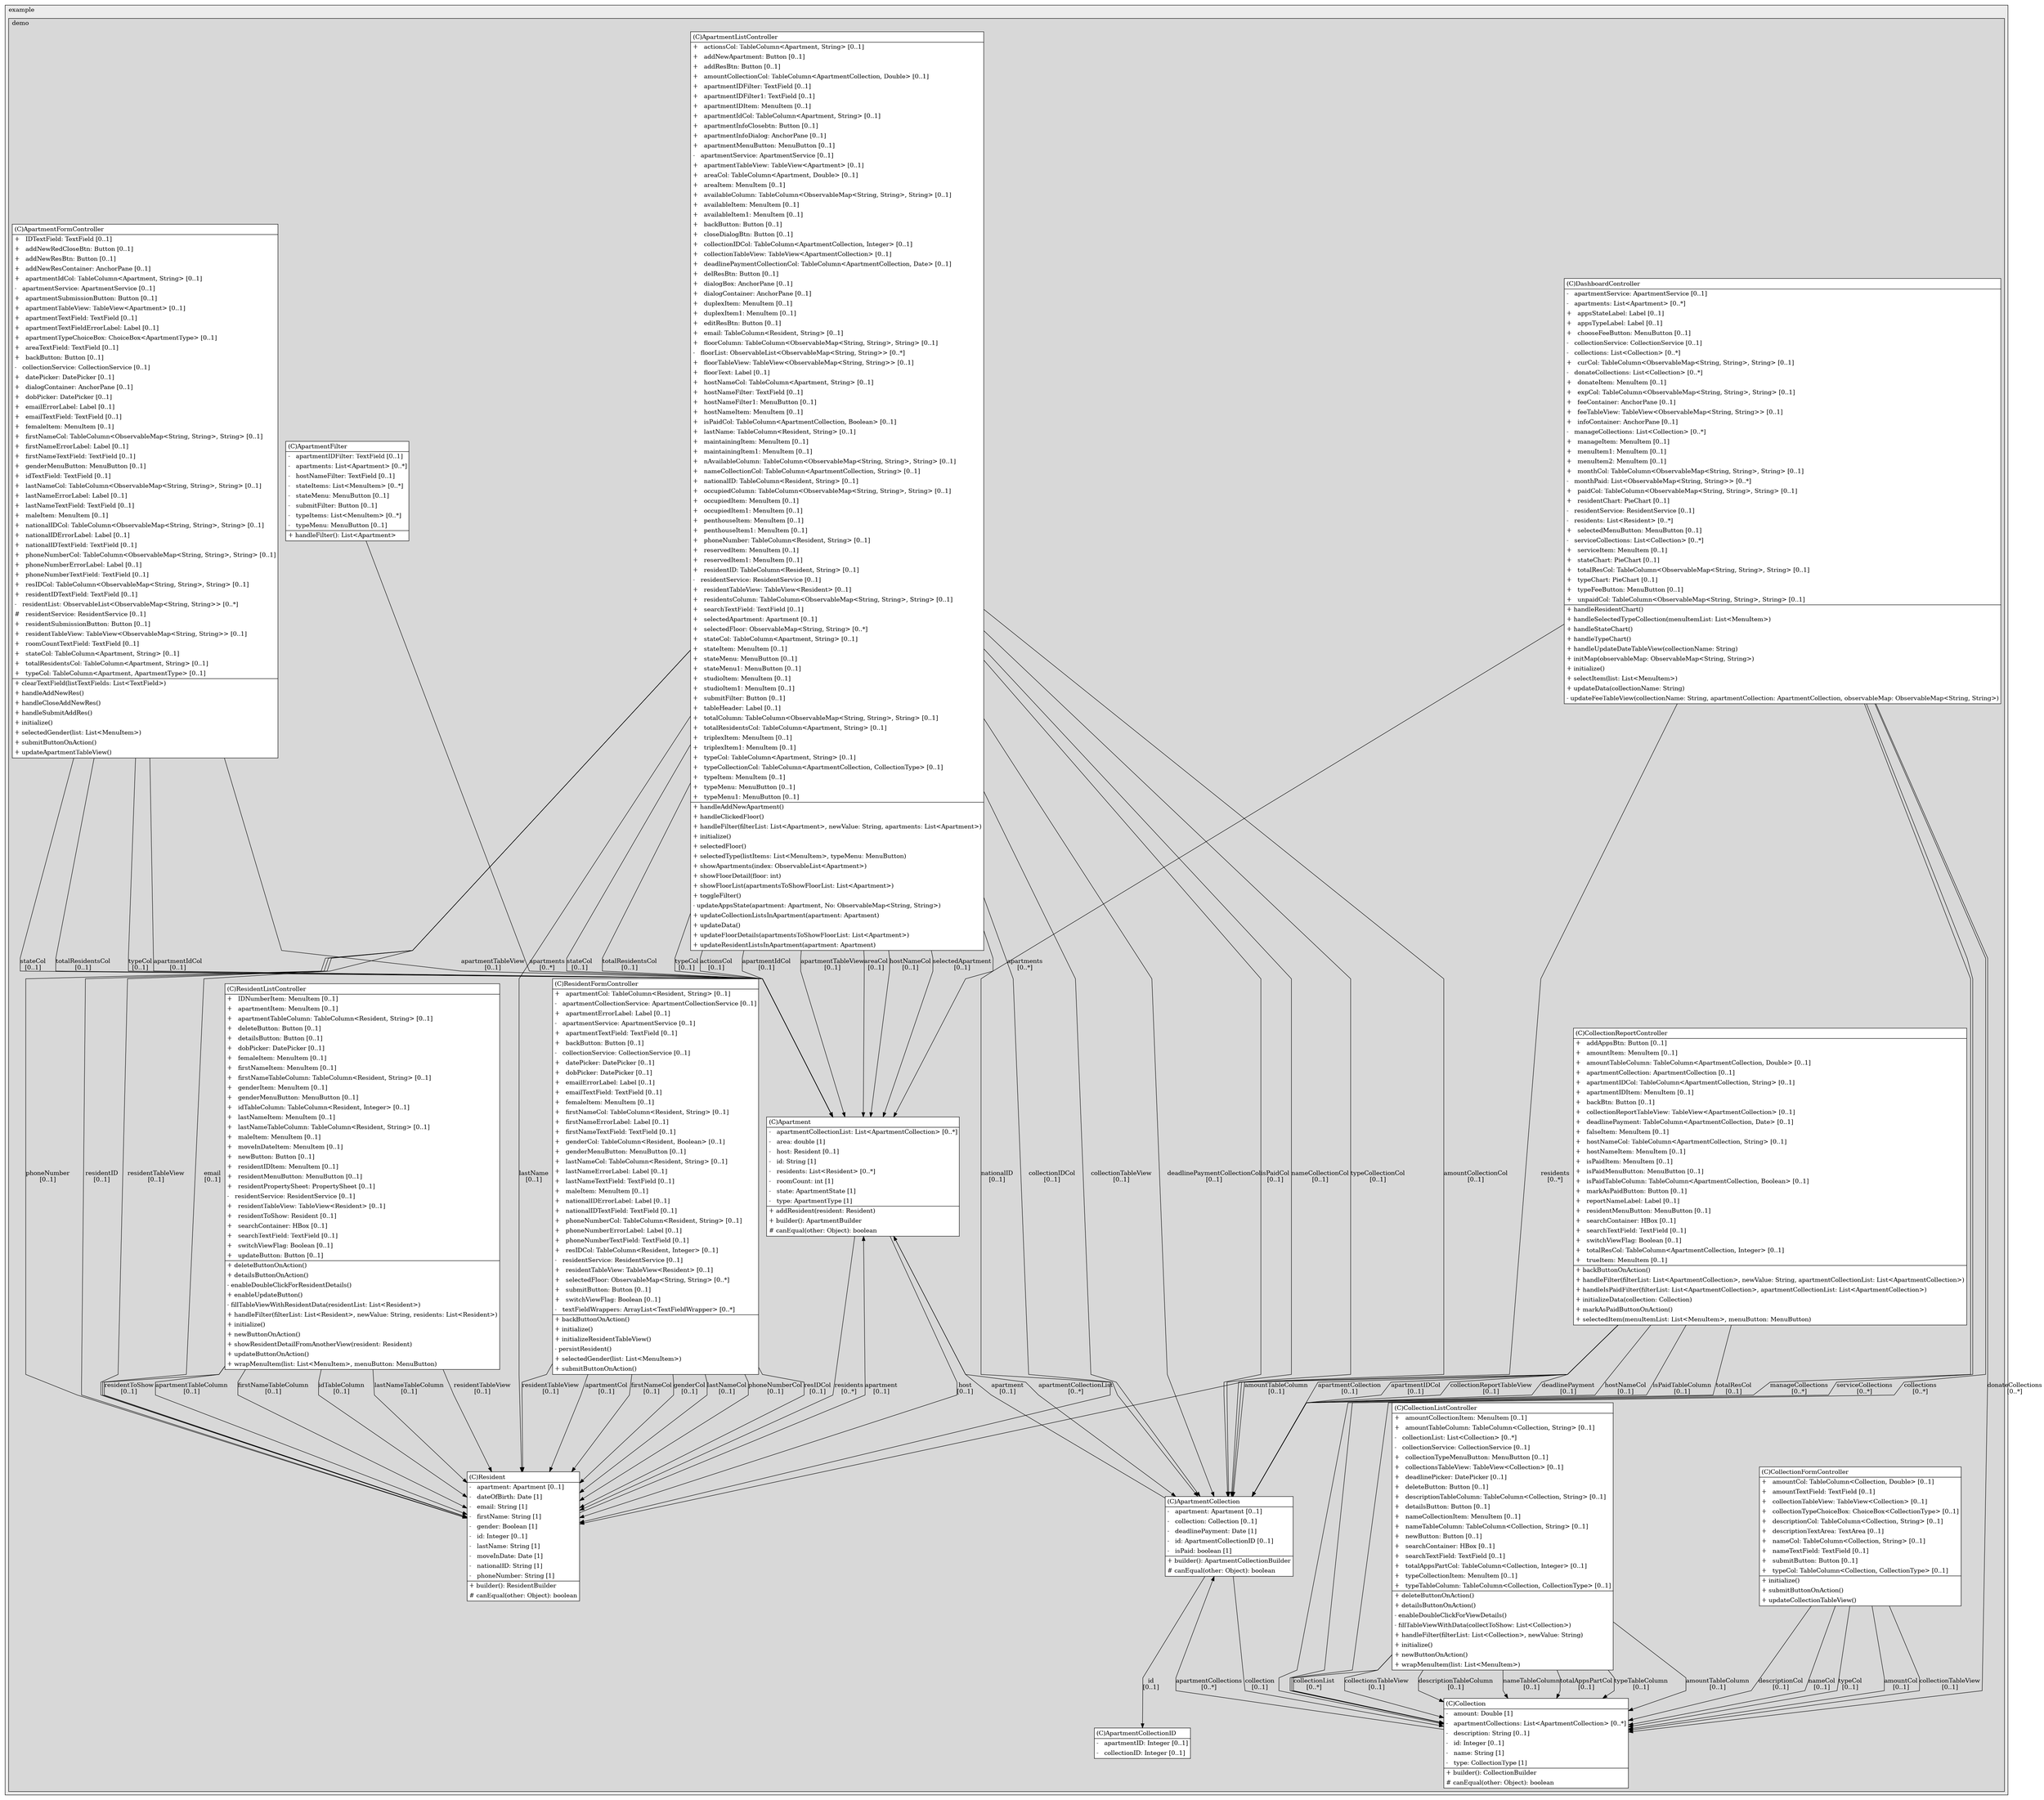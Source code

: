 @startuml

/' diagram meta data start
config=StructureConfiguration;
{
  "projectClassification": {
    "searchMode": "OpenProject", // OpenProject, AllProjects
    "includedProjects": "",
    "pathEndKeywords": "*.impl",
    "isClientPath": "",
    "isClientName": "",
    "isTestPath": "",
    "isTestName": "",
    "isMappingPath": "",
    "isMappingName": "",
    "isDataAccessPath": "",
    "isDataAccessName": "",
    "isDataStructurePath": "",
    "isDataStructureName": "",
    "isInterfaceStructuresPath": "",
    "isInterfaceStructuresName": "",
    "isEntryPointPath": "",
    "isEntryPointName": "",
    "treatFinalFieldsAsMandatory": false
  },
  "graphRestriction": {
    "classPackageExcludeFilter": "",
    "classPackageIncludeFilter": "",
    "classNameExcludeFilter": "",
    "classNameIncludeFilter": "",
    "methodNameExcludeFilter": "",
    "methodNameIncludeFilter": "",
    "removeByInheritance": "", // inheritance/annotation based filtering is done in a second step
    "removeByAnnotation": "",
    "removeByClassPackage": "", // cleanup the graph after inheritance/annotation based filtering is done
    "removeByClassName": "",
    "cutMappings": false,
    "cutEnum": true,
    "cutTests": true,
    "cutClient": true,
    "cutDataAccess": false,
    "cutInterfaceStructures": false,
    "cutDataStructures": false,
    "cutGetterAndSetter": true,
    "cutConstructors": true
  },
  "graphTraversal": {
    "forwardDepth": 6,
    "backwardDepth": 6,
    "classPackageExcludeFilter": "",
    "classPackageIncludeFilter": "",
    "classNameExcludeFilter": "",
    "classNameIncludeFilter": "",
    "methodNameExcludeFilter": "",
    "methodNameIncludeFilter": "",
    "hideMappings": false,
    "hideDataStructures": false,
    "hidePrivateMethods": true,
    "hideInterfaceCalls": true, // indirection: implementation -> interface (is hidden) -> implementation
    "onlyShowApplicationEntryPoints": false, // root node is included
    "useMethodCallsForStructureDiagram": "ForwardOnly" // ForwardOnly, BothDirections, No
  },
  "details": {
    "aggregation": "GroupByClass", // ByClass, GroupByClass, None
    "showClassGenericTypes": true,
    "showMethods": true,
    "showMethodParameterNames": true,
    "showMethodParameterTypes": true,
    "showMethodReturnType": true,
    "showPackageLevels": 2,
    "showDetailedClassStructure": true
  },
  "rootClass": "com.example.demo.dao.Resident",
  "extensionCallbackMethod": "" // qualified.class.name#methodName - signature: public static String method(String)
}
diagram meta data end '/



digraph g {
    rankdir="TB"
    splines=polyline
    

'nodes 
subgraph cluster_1322970774 { 
   	label=example
	labeljust=l
	fillcolor="#ececec"
	style=filled
   
   subgraph cluster_134842393 { 
   	label=demo
	labeljust=l
	fillcolor="#d8d8d8"
	style=filled
   
   Apartment1748365864[
	label=<<TABLE BORDER="1" CELLBORDER="0" CELLPADDING="4" CELLSPACING="0">
<TR><TD ALIGN="LEFT" >(C)Apartment</TD></TR>
<HR/>
<TR><TD ALIGN="LEFT" >-   apartmentCollectionList: List&lt;ApartmentCollection&gt; [0..*]</TD></TR>
<TR><TD ALIGN="LEFT" >-   area: double [1]</TD></TR>
<TR><TD ALIGN="LEFT" >-   host: Resident [0..1]</TD></TR>
<TR><TD ALIGN="LEFT" >-   id: String [1]</TD></TR>
<TR><TD ALIGN="LEFT" >-   residents: List&lt;Resident&gt; [0..*]</TD></TR>
<TR><TD ALIGN="LEFT" >-   roomCount: int [1]</TD></TR>
<TR><TD ALIGN="LEFT" >-   state: ApartmentState [1]</TD></TR>
<TR><TD ALIGN="LEFT" >-   type: ApartmentType [1]</TD></TR>
<HR/>
<TR><TD ALIGN="LEFT" >+ addResident(resident: Resident)</TD></TR>
<TR><TD ALIGN="LEFT" >+ builder(): ApartmentBuilder</TD></TR>
<TR><TD ALIGN="LEFT" ># canEqual(other: Object): boolean</TD></TR>
</TABLE>>
	style=filled
	margin=0
	shape=plaintext
	fillcolor="#FFFFFF"
];

ApartmentCollection1748365864[
	label=<<TABLE BORDER="1" CELLBORDER="0" CELLPADDING="4" CELLSPACING="0">
<TR><TD ALIGN="LEFT" >(C)ApartmentCollection</TD></TR>
<HR/>
<TR><TD ALIGN="LEFT" >-   apartment: Apartment [0..1]</TD></TR>
<TR><TD ALIGN="LEFT" >-   collection: Collection [0..1]</TD></TR>
<TR><TD ALIGN="LEFT" >-   deadlinePayment: Date [1]</TD></TR>
<TR><TD ALIGN="LEFT" >-   id: ApartmentCollectionID [0..1]</TD></TR>
<TR><TD ALIGN="LEFT" >-   isPaid: boolean [1]</TD></TR>
<HR/>
<TR><TD ALIGN="LEFT" >+ builder(): ApartmentCollectionBuilder</TD></TR>
<TR><TD ALIGN="LEFT" ># canEqual(other: Object): boolean</TD></TR>
</TABLE>>
	style=filled
	margin=0
	shape=plaintext
	fillcolor="#FFFFFF"
];

ApartmentCollectionID1748365864[
	label=<<TABLE BORDER="1" CELLBORDER="0" CELLPADDING="4" CELLSPACING="0">
<TR><TD ALIGN="LEFT" >(C)ApartmentCollectionID</TD></TR>
<HR/>
<TR><TD ALIGN="LEFT" >-   apartmentID: Integer [0..1]</TD></TR>
<TR><TD ALIGN="LEFT" >-   collectionID: Integer [0..1]</TD></TR>
</TABLE>>
	style=filled
	margin=0
	shape=plaintext
	fillcolor="#FFFFFF"
];

ApartmentFilter1478685853[
	label=<<TABLE BORDER="1" CELLBORDER="0" CELLPADDING="4" CELLSPACING="0">
<TR><TD ALIGN="LEFT" >(C)ApartmentFilter</TD></TR>
<HR/>
<TR><TD ALIGN="LEFT" >-   apartmentIDFilter: TextField [0..1]</TD></TR>
<TR><TD ALIGN="LEFT" >-   apartments: List&lt;Apartment&gt; [0..*]</TD></TR>
<TR><TD ALIGN="LEFT" >-   hostNameFilter: TextField [0..1]</TD></TR>
<TR><TD ALIGN="LEFT" >-   stateItems: List&lt;MenuItem&gt; [0..*]</TD></TR>
<TR><TD ALIGN="LEFT" >-   stateMenu: MenuButton [0..1]</TD></TR>
<TR><TD ALIGN="LEFT" >-   submitFilter: Button [0..1]</TD></TR>
<TR><TD ALIGN="LEFT" >-   typeItems: List&lt;MenuItem&gt; [0..*]</TD></TR>
<TR><TD ALIGN="LEFT" >-   typeMenu: MenuButton [0..1]</TD></TR>
<HR/>
<TR><TD ALIGN="LEFT" >+ handleFilter(): List&lt;Apartment&gt;</TD></TR>
</TABLE>>
	style=filled
	margin=0
	shape=plaintext
	fillcolor="#FFFFFF"
];

ApartmentFormController1478685853[
	label=<<TABLE BORDER="1" CELLBORDER="0" CELLPADDING="4" CELLSPACING="0">
<TR><TD ALIGN="LEFT" >(C)ApartmentFormController</TD></TR>
<HR/>
<TR><TD ALIGN="LEFT" >+   IDTextField: TextField [0..1]</TD></TR>
<TR><TD ALIGN="LEFT" >+   addNewRedCloseBtn: Button [0..1]</TD></TR>
<TR><TD ALIGN="LEFT" >+   addNewResBtn: Button [0..1]</TD></TR>
<TR><TD ALIGN="LEFT" >+   addNewResContainer: AnchorPane [0..1]</TD></TR>
<TR><TD ALIGN="LEFT" >+   apartmentIdCol: TableColumn&lt;Apartment, String&gt; [0..1]</TD></TR>
<TR><TD ALIGN="LEFT" >-   apartmentService: ApartmentService [0..1]</TD></TR>
<TR><TD ALIGN="LEFT" >+   apartmentSubmissionButton: Button [0..1]</TD></TR>
<TR><TD ALIGN="LEFT" >+   apartmentTableView: TableView&lt;Apartment&gt; [0..1]</TD></TR>
<TR><TD ALIGN="LEFT" >+   apartmentTextField: TextField [0..1]</TD></TR>
<TR><TD ALIGN="LEFT" >+   apartmentTextFieldErrorLabel: Label [0..1]</TD></TR>
<TR><TD ALIGN="LEFT" >+   apartmentTypeChoiceBox: ChoiceBox&lt;ApartmentType&gt; [0..1]</TD></TR>
<TR><TD ALIGN="LEFT" >+   areaTextField: TextField [0..1]</TD></TR>
<TR><TD ALIGN="LEFT" >+   backButton: Button [0..1]</TD></TR>
<TR><TD ALIGN="LEFT" >-   collectionService: CollectionService [0..1]</TD></TR>
<TR><TD ALIGN="LEFT" >+   datePicker: DatePicker [0..1]</TD></TR>
<TR><TD ALIGN="LEFT" >+   dialogContainer: AnchorPane [0..1]</TD></TR>
<TR><TD ALIGN="LEFT" >+   dobPicker: DatePicker [0..1]</TD></TR>
<TR><TD ALIGN="LEFT" >+   emailErrorLabel: Label [0..1]</TD></TR>
<TR><TD ALIGN="LEFT" >+   emailTextField: TextField [0..1]</TD></TR>
<TR><TD ALIGN="LEFT" >+   femaleItem: MenuItem [0..1]</TD></TR>
<TR><TD ALIGN="LEFT" >+   firstNameCol: TableColumn&lt;ObservableMap&lt;String, String&gt;, String&gt; [0..1]</TD></TR>
<TR><TD ALIGN="LEFT" >+   firstNameErrorLabel: Label [0..1]</TD></TR>
<TR><TD ALIGN="LEFT" >+   firstNameTextField: TextField [0..1]</TD></TR>
<TR><TD ALIGN="LEFT" >+   genderMenuButton: MenuButton [0..1]</TD></TR>
<TR><TD ALIGN="LEFT" >+   idTextField: TextField [0..1]</TD></TR>
<TR><TD ALIGN="LEFT" >+   lastNameCol: TableColumn&lt;ObservableMap&lt;String, String&gt;, String&gt; [0..1]</TD></TR>
<TR><TD ALIGN="LEFT" >+   lastNameErrorLabel: Label [0..1]</TD></TR>
<TR><TD ALIGN="LEFT" >+   lastNameTextField: TextField [0..1]</TD></TR>
<TR><TD ALIGN="LEFT" >+   maleItem: MenuItem [0..1]</TD></TR>
<TR><TD ALIGN="LEFT" >+   nationalIDCol: TableColumn&lt;ObservableMap&lt;String, String&gt;, String&gt; [0..1]</TD></TR>
<TR><TD ALIGN="LEFT" >+   nationalIDErrorLabel: Label [0..1]</TD></TR>
<TR><TD ALIGN="LEFT" >+   nationalIDTextField: TextField [0..1]</TD></TR>
<TR><TD ALIGN="LEFT" >+   phoneNumberCol: TableColumn&lt;ObservableMap&lt;String, String&gt;, String&gt; [0..1]</TD></TR>
<TR><TD ALIGN="LEFT" >+   phoneNumberErrorLabel: Label [0..1]</TD></TR>
<TR><TD ALIGN="LEFT" >+   phoneNumberTextField: TextField [0..1]</TD></TR>
<TR><TD ALIGN="LEFT" >+   resIDCol: TableColumn&lt;ObservableMap&lt;String, String&gt;, String&gt; [0..1]</TD></TR>
<TR><TD ALIGN="LEFT" >+   residentIDTextField: TextField [0..1]</TD></TR>
<TR><TD ALIGN="LEFT" >-   residentList: ObservableList&lt;ObservableMap&lt;String, String&gt;&gt; [0..*]</TD></TR>
<TR><TD ALIGN="LEFT" >#   residentService: ResidentService [0..1]</TD></TR>
<TR><TD ALIGN="LEFT" >+   residentSubmissionButton: Button [0..1]</TD></TR>
<TR><TD ALIGN="LEFT" >+   residentTableView: TableView&lt;ObservableMap&lt;String, String&gt;&gt; [0..1]</TD></TR>
<TR><TD ALIGN="LEFT" >+   roomCountTextField: TextField [0..1]</TD></TR>
<TR><TD ALIGN="LEFT" >+   stateCol: TableColumn&lt;Apartment, String&gt; [0..1]</TD></TR>
<TR><TD ALIGN="LEFT" >+   totalResidentsCol: TableColumn&lt;Apartment, String&gt; [0..1]</TD></TR>
<TR><TD ALIGN="LEFT" >+   typeCol: TableColumn&lt;Apartment, ApartmentType&gt; [0..1]</TD></TR>
<HR/>
<TR><TD ALIGN="LEFT" >+ clearTextField(listTextFields: List&lt;TextField&gt;)</TD></TR>
<TR><TD ALIGN="LEFT" >+ handleAddNewRes()</TD></TR>
<TR><TD ALIGN="LEFT" >+ handleCloseAddNewRes()</TD></TR>
<TR><TD ALIGN="LEFT" >+ handleSubmitAddRes()</TD></TR>
<TR><TD ALIGN="LEFT" >+ initialize()</TD></TR>
<TR><TD ALIGN="LEFT" >+ selectedGender(list: List&lt;MenuItem&gt;)</TD></TR>
<TR><TD ALIGN="LEFT" >+ submitButtonOnAction()</TD></TR>
<TR><TD ALIGN="LEFT" >+ updateApartmentTableView()</TD></TR>
</TABLE>>
	style=filled
	margin=0
	shape=plaintext
	fillcolor="#FFFFFF"
];

ApartmentListController1478685853[
	label=<<TABLE BORDER="1" CELLBORDER="0" CELLPADDING="4" CELLSPACING="0">
<TR><TD ALIGN="LEFT" >(C)ApartmentListController</TD></TR>
<HR/>
<TR><TD ALIGN="LEFT" >+   actionsCol: TableColumn&lt;Apartment, String&gt; [0..1]</TD></TR>
<TR><TD ALIGN="LEFT" >+   addNewApartment: Button [0..1]</TD></TR>
<TR><TD ALIGN="LEFT" >+   addResBtn: Button [0..1]</TD></TR>
<TR><TD ALIGN="LEFT" >+   amountCollectionCol: TableColumn&lt;ApartmentCollection, Double&gt; [0..1]</TD></TR>
<TR><TD ALIGN="LEFT" >+   apartmentIDFilter: TextField [0..1]</TD></TR>
<TR><TD ALIGN="LEFT" >+   apartmentIDFilter1: TextField [0..1]</TD></TR>
<TR><TD ALIGN="LEFT" >+   apartmentIDItem: MenuItem [0..1]</TD></TR>
<TR><TD ALIGN="LEFT" >+   apartmentIdCol: TableColumn&lt;Apartment, String&gt; [0..1]</TD></TR>
<TR><TD ALIGN="LEFT" >+   apartmentInfoClosebtn: Button [0..1]</TD></TR>
<TR><TD ALIGN="LEFT" >+   apartmentInfoDialog: AnchorPane [0..1]</TD></TR>
<TR><TD ALIGN="LEFT" >+   apartmentMenuButton: MenuButton [0..1]</TD></TR>
<TR><TD ALIGN="LEFT" >-   apartmentService: ApartmentService [0..1]</TD></TR>
<TR><TD ALIGN="LEFT" >+   apartmentTableView: TableView&lt;Apartment&gt; [0..1]</TD></TR>
<TR><TD ALIGN="LEFT" >+   areaCol: TableColumn&lt;Apartment, Double&gt; [0..1]</TD></TR>
<TR><TD ALIGN="LEFT" >+   areaItem: MenuItem [0..1]</TD></TR>
<TR><TD ALIGN="LEFT" >+   availableColumn: TableColumn&lt;ObservableMap&lt;String, String&gt;, String&gt; [0..1]</TD></TR>
<TR><TD ALIGN="LEFT" >+   availableItem: MenuItem [0..1]</TD></TR>
<TR><TD ALIGN="LEFT" >+   availableItem1: MenuItem [0..1]</TD></TR>
<TR><TD ALIGN="LEFT" >+   backButton: Button [0..1]</TD></TR>
<TR><TD ALIGN="LEFT" >+   closeDialogBtn: Button [0..1]</TD></TR>
<TR><TD ALIGN="LEFT" >+   collectionIDCol: TableColumn&lt;ApartmentCollection, Integer&gt; [0..1]</TD></TR>
<TR><TD ALIGN="LEFT" >+   collectionTableView: TableView&lt;ApartmentCollection&gt; [0..1]</TD></TR>
<TR><TD ALIGN="LEFT" >+   deadlinePaymentCollectionCol: TableColumn&lt;ApartmentCollection, Date&gt; [0..1]</TD></TR>
<TR><TD ALIGN="LEFT" >+   delResBtn: Button [0..1]</TD></TR>
<TR><TD ALIGN="LEFT" >+   dialogBox: AnchorPane [0..1]</TD></TR>
<TR><TD ALIGN="LEFT" >+   dialogContainer: AnchorPane [0..1]</TD></TR>
<TR><TD ALIGN="LEFT" >+   duplexItem: MenuItem [0..1]</TD></TR>
<TR><TD ALIGN="LEFT" >+   duplexItem1: MenuItem [0..1]</TD></TR>
<TR><TD ALIGN="LEFT" >+   editResBtn: Button [0..1]</TD></TR>
<TR><TD ALIGN="LEFT" >+   email: TableColumn&lt;Resident, String&gt; [0..1]</TD></TR>
<TR><TD ALIGN="LEFT" >+   floorColumn: TableColumn&lt;ObservableMap&lt;String, String&gt;, String&gt; [0..1]</TD></TR>
<TR><TD ALIGN="LEFT" >-   floorList: ObservableList&lt;ObservableMap&lt;String, String&gt;&gt; [0..*]</TD></TR>
<TR><TD ALIGN="LEFT" >+   floorTableView: TableView&lt;ObservableMap&lt;String, String&gt;&gt; [0..1]</TD></TR>
<TR><TD ALIGN="LEFT" >+   floorText: Label [0..1]</TD></TR>
<TR><TD ALIGN="LEFT" >+   hostNameCol: TableColumn&lt;Apartment, String&gt; [0..1]</TD></TR>
<TR><TD ALIGN="LEFT" >+   hostNameFilter: TextField [0..1]</TD></TR>
<TR><TD ALIGN="LEFT" >+   hostNameFilter1: MenuButton [0..1]</TD></TR>
<TR><TD ALIGN="LEFT" >+   hostNameItem: MenuItem [0..1]</TD></TR>
<TR><TD ALIGN="LEFT" >+   isPaidCol: TableColumn&lt;ApartmentCollection, Boolean&gt; [0..1]</TD></TR>
<TR><TD ALIGN="LEFT" >+   lastName: TableColumn&lt;Resident, String&gt; [0..1]</TD></TR>
<TR><TD ALIGN="LEFT" >+   maintainingItem: MenuItem [0..1]</TD></TR>
<TR><TD ALIGN="LEFT" >+   maintainingItem1: MenuItem [0..1]</TD></TR>
<TR><TD ALIGN="LEFT" >+   nAvailableColumn: TableColumn&lt;ObservableMap&lt;String, String&gt;, String&gt; [0..1]</TD></TR>
<TR><TD ALIGN="LEFT" >+   nameCollectionCol: TableColumn&lt;ApartmentCollection, String&gt; [0..1]</TD></TR>
<TR><TD ALIGN="LEFT" >+   nationalID: TableColumn&lt;Resident, String&gt; [0..1]</TD></TR>
<TR><TD ALIGN="LEFT" >+   occupiedColumn: TableColumn&lt;ObservableMap&lt;String, String&gt;, String&gt; [0..1]</TD></TR>
<TR><TD ALIGN="LEFT" >+   occupiedItem: MenuItem [0..1]</TD></TR>
<TR><TD ALIGN="LEFT" >+   occupiedItem1: MenuItem [0..1]</TD></TR>
<TR><TD ALIGN="LEFT" >+   penthouseItem: MenuItem [0..1]</TD></TR>
<TR><TD ALIGN="LEFT" >+   penthouseItem1: MenuItem [0..1]</TD></TR>
<TR><TD ALIGN="LEFT" >+   phoneNumber: TableColumn&lt;Resident, String&gt; [0..1]</TD></TR>
<TR><TD ALIGN="LEFT" >+   reservedItem: MenuItem [0..1]</TD></TR>
<TR><TD ALIGN="LEFT" >+   reservedItem1: MenuItem [0..1]</TD></TR>
<TR><TD ALIGN="LEFT" >+   residentID: TableColumn&lt;Resident, String&gt; [0..1]</TD></TR>
<TR><TD ALIGN="LEFT" >-   residentService: ResidentService [0..1]</TD></TR>
<TR><TD ALIGN="LEFT" >+   residentTableView: TableView&lt;Resident&gt; [0..1]</TD></TR>
<TR><TD ALIGN="LEFT" >+   residentsColumn: TableColumn&lt;ObservableMap&lt;String, String&gt;, String&gt; [0..1]</TD></TR>
<TR><TD ALIGN="LEFT" >+   searchTextField: TextField [0..1]</TD></TR>
<TR><TD ALIGN="LEFT" >+   selectedApartment: Apartment [0..1]</TD></TR>
<TR><TD ALIGN="LEFT" >+   selectedFloor: ObservableMap&lt;String, String&gt; [0..*]</TD></TR>
<TR><TD ALIGN="LEFT" >+   stateCol: TableColumn&lt;Apartment, String&gt; [0..1]</TD></TR>
<TR><TD ALIGN="LEFT" >+   stateItem: MenuItem [0..1]</TD></TR>
<TR><TD ALIGN="LEFT" >+   stateMenu: MenuButton [0..1]</TD></TR>
<TR><TD ALIGN="LEFT" >+   stateMenu1: MenuButton [0..1]</TD></TR>
<TR><TD ALIGN="LEFT" >+   studioItem: MenuItem [0..1]</TD></TR>
<TR><TD ALIGN="LEFT" >+   studioItem1: MenuItem [0..1]</TD></TR>
<TR><TD ALIGN="LEFT" >+   submitFilter: Button [0..1]</TD></TR>
<TR><TD ALIGN="LEFT" >+   tableHeader: Label [0..1]</TD></TR>
<TR><TD ALIGN="LEFT" >+   totalColumn: TableColumn&lt;ObservableMap&lt;String, String&gt;, String&gt; [0..1]</TD></TR>
<TR><TD ALIGN="LEFT" >+   totalResidentsCol: TableColumn&lt;Apartment, String&gt; [0..1]</TD></TR>
<TR><TD ALIGN="LEFT" >+   triplexItem: MenuItem [0..1]</TD></TR>
<TR><TD ALIGN="LEFT" >+   triplexItem1: MenuItem [0..1]</TD></TR>
<TR><TD ALIGN="LEFT" >+   typeCol: TableColumn&lt;Apartment, String&gt; [0..1]</TD></TR>
<TR><TD ALIGN="LEFT" >+   typeCollectionCol: TableColumn&lt;ApartmentCollection, CollectionType&gt; [0..1]</TD></TR>
<TR><TD ALIGN="LEFT" >+   typeItem: MenuItem [0..1]</TD></TR>
<TR><TD ALIGN="LEFT" >+   typeMenu: MenuButton [0..1]</TD></TR>
<TR><TD ALIGN="LEFT" >+   typeMenu1: MenuButton [0..1]</TD></TR>
<HR/>
<TR><TD ALIGN="LEFT" >+ handleAddNewApartment()</TD></TR>
<TR><TD ALIGN="LEFT" >+ handleClickedFloor()</TD></TR>
<TR><TD ALIGN="LEFT" >+ handleFilter(filterList: List&lt;Apartment&gt;, newValue: String, apartments: List&lt;Apartment&gt;)</TD></TR>
<TR><TD ALIGN="LEFT" >+ initialize()</TD></TR>
<TR><TD ALIGN="LEFT" >+ selectedFloor()</TD></TR>
<TR><TD ALIGN="LEFT" >+ selectedType(listItems: List&lt;MenuItem&gt;, typeMenu: MenuButton)</TD></TR>
<TR><TD ALIGN="LEFT" >+ showApartments(index: ObservableList&lt;Apartment&gt;)</TD></TR>
<TR><TD ALIGN="LEFT" >+ showFloorDetail(floor: int)</TD></TR>
<TR><TD ALIGN="LEFT" >+ showFloorList(apartmentsToShowFloorList: List&lt;Apartment&gt;)</TD></TR>
<TR><TD ALIGN="LEFT" >+ toggleFilter()</TD></TR>
<TR><TD ALIGN="LEFT" >- updateAppsState(apartment: Apartment, No: ObservableMap&lt;String, String&gt;)</TD></TR>
<TR><TD ALIGN="LEFT" >+ updateCollectionListsInApartment(apartment: Apartment)</TD></TR>
<TR><TD ALIGN="LEFT" >+ updateData()</TD></TR>
<TR><TD ALIGN="LEFT" >+ updateFloorDetails(apartmentsToShowFloorList: List&lt;Apartment&gt;)</TD></TR>
<TR><TD ALIGN="LEFT" >+ updateResidentListsInApartment(apartment: Apartment)</TD></TR>
</TABLE>>
	style=filled
	margin=0
	shape=plaintext
	fillcolor="#FFFFFF"
];

Collection1748365864[
	label=<<TABLE BORDER="1" CELLBORDER="0" CELLPADDING="4" CELLSPACING="0">
<TR><TD ALIGN="LEFT" >(C)Collection</TD></TR>
<HR/>
<TR><TD ALIGN="LEFT" >-   amount: Double [1]</TD></TR>
<TR><TD ALIGN="LEFT" >-   apartmentCollections: List&lt;ApartmentCollection&gt; [0..*]</TD></TR>
<TR><TD ALIGN="LEFT" >-   description: String [0..1]</TD></TR>
<TR><TD ALIGN="LEFT" >-   id: Integer [0..1]</TD></TR>
<TR><TD ALIGN="LEFT" >-   name: String [1]</TD></TR>
<TR><TD ALIGN="LEFT" >-   type: CollectionType [1]</TD></TR>
<HR/>
<TR><TD ALIGN="LEFT" >+ builder(): CollectionBuilder</TD></TR>
<TR><TD ALIGN="LEFT" ># canEqual(other: Object): boolean</TD></TR>
</TABLE>>
	style=filled
	margin=0
	shape=plaintext
	fillcolor="#FFFFFF"
];

CollectionFormController1478685853[
	label=<<TABLE BORDER="1" CELLBORDER="0" CELLPADDING="4" CELLSPACING="0">
<TR><TD ALIGN="LEFT" >(C)CollectionFormController</TD></TR>
<HR/>
<TR><TD ALIGN="LEFT" >+   amountCol: TableColumn&lt;Collection, Double&gt; [0..1]</TD></TR>
<TR><TD ALIGN="LEFT" >+   amountTextField: TextField [0..1]</TD></TR>
<TR><TD ALIGN="LEFT" >+   collectionTableView: TableView&lt;Collection&gt; [0..1]</TD></TR>
<TR><TD ALIGN="LEFT" >+   collectionTypeChoiceBox: ChoiceBox&lt;CollectionType&gt; [0..1]</TD></TR>
<TR><TD ALIGN="LEFT" >+   descriptionCol: TableColumn&lt;Collection, String&gt; [0..1]</TD></TR>
<TR><TD ALIGN="LEFT" >+   descriptionTextArea: TextArea [0..1]</TD></TR>
<TR><TD ALIGN="LEFT" >+   nameCol: TableColumn&lt;Collection, String&gt; [0..1]</TD></TR>
<TR><TD ALIGN="LEFT" >+   nameTextField: TextField [0..1]</TD></TR>
<TR><TD ALIGN="LEFT" >+   submitButton: Button [0..1]</TD></TR>
<TR><TD ALIGN="LEFT" >+   typeCol: TableColumn&lt;Collection, CollectionType&gt; [0..1]</TD></TR>
<HR/>
<TR><TD ALIGN="LEFT" >+ initialize()</TD></TR>
<TR><TD ALIGN="LEFT" >+ submitButtonOnAction()</TD></TR>
<TR><TD ALIGN="LEFT" >+ updateCollectionTableView()</TD></TR>
</TABLE>>
	style=filled
	margin=0
	shape=plaintext
	fillcolor="#FFFFFF"
];

CollectionListController1478685853[
	label=<<TABLE BORDER="1" CELLBORDER="0" CELLPADDING="4" CELLSPACING="0">
<TR><TD ALIGN="LEFT" >(C)CollectionListController</TD></TR>
<HR/>
<TR><TD ALIGN="LEFT" >+   amountCollectionItem: MenuItem [0..1]</TD></TR>
<TR><TD ALIGN="LEFT" >+   amountTableColumn: TableColumn&lt;Collection, String&gt; [0..1]</TD></TR>
<TR><TD ALIGN="LEFT" >-   collectionList: List&lt;Collection&gt; [0..*]</TD></TR>
<TR><TD ALIGN="LEFT" >-   collectionService: CollectionService [0..1]</TD></TR>
<TR><TD ALIGN="LEFT" >+   collectionTypeMenuButton: MenuButton [0..1]</TD></TR>
<TR><TD ALIGN="LEFT" >+   collectionsTableView: TableView&lt;Collection&gt; [0..1]</TD></TR>
<TR><TD ALIGN="LEFT" >+   deadlinePicker: DatePicker [0..1]</TD></TR>
<TR><TD ALIGN="LEFT" >+   deleteButton: Button [0..1]</TD></TR>
<TR><TD ALIGN="LEFT" >+   descriptionTableColumn: TableColumn&lt;Collection, String&gt; [0..1]</TD></TR>
<TR><TD ALIGN="LEFT" >+   detailsButton: Button [0..1]</TD></TR>
<TR><TD ALIGN="LEFT" >+   nameCollectionItem: MenuItem [0..1]</TD></TR>
<TR><TD ALIGN="LEFT" >+   nameTableColumn: TableColumn&lt;Collection, String&gt; [0..1]</TD></TR>
<TR><TD ALIGN="LEFT" >+   newButton: Button [0..1]</TD></TR>
<TR><TD ALIGN="LEFT" >+   searchContainer: HBox [0..1]</TD></TR>
<TR><TD ALIGN="LEFT" >+   searchTextField: TextField [0..1]</TD></TR>
<TR><TD ALIGN="LEFT" >+   totalAppsPartCol: TableColumn&lt;Collection, Integer&gt; [0..1]</TD></TR>
<TR><TD ALIGN="LEFT" >+   typeCollectionItem: MenuItem [0..1]</TD></TR>
<TR><TD ALIGN="LEFT" >+   typeTableColumn: TableColumn&lt;Collection, CollectionType&gt; [0..1]</TD></TR>
<HR/>
<TR><TD ALIGN="LEFT" >+ deleteButtonOnAction()</TD></TR>
<TR><TD ALIGN="LEFT" >+ detailsButtonOnAction()</TD></TR>
<TR><TD ALIGN="LEFT" >- enableDoubleClickForViewDetails()</TD></TR>
<TR><TD ALIGN="LEFT" >- fillTableViewWithData(collectToShow: List&lt;Collection&gt;)</TD></TR>
<TR><TD ALIGN="LEFT" >+ handleFilter(filterList: List&lt;Collection&gt;, newValue: String)</TD></TR>
<TR><TD ALIGN="LEFT" >+ initialize()</TD></TR>
<TR><TD ALIGN="LEFT" >+ newButtonOnAction()</TD></TR>
<TR><TD ALIGN="LEFT" >+ wrapMenuItem(list: List&lt;MenuItem&gt;)</TD></TR>
</TABLE>>
	style=filled
	margin=0
	shape=plaintext
	fillcolor="#FFFFFF"
];

CollectionReportController1478685853[
	label=<<TABLE BORDER="1" CELLBORDER="0" CELLPADDING="4" CELLSPACING="0">
<TR><TD ALIGN="LEFT" >(C)CollectionReportController</TD></TR>
<HR/>
<TR><TD ALIGN="LEFT" >+   addAppsBtn: Button [0..1]</TD></TR>
<TR><TD ALIGN="LEFT" >+   amountItem: MenuItem [0..1]</TD></TR>
<TR><TD ALIGN="LEFT" >+   amountTableColumn: TableColumn&lt;ApartmentCollection, Double&gt; [0..1]</TD></TR>
<TR><TD ALIGN="LEFT" >+   apartmentCollection: ApartmentCollection [0..1]</TD></TR>
<TR><TD ALIGN="LEFT" >+   apartmentIDCol: TableColumn&lt;ApartmentCollection, String&gt; [0..1]</TD></TR>
<TR><TD ALIGN="LEFT" >+   apartmentIDItem: MenuItem [0..1]</TD></TR>
<TR><TD ALIGN="LEFT" >+   backBtn: Button [0..1]</TD></TR>
<TR><TD ALIGN="LEFT" >+   collectionReportTableView: TableView&lt;ApartmentCollection&gt; [0..1]</TD></TR>
<TR><TD ALIGN="LEFT" >+   deadlinePayment: TableColumn&lt;ApartmentCollection, Date&gt; [0..1]</TD></TR>
<TR><TD ALIGN="LEFT" >+   falseItem: MenuItem [0..1]</TD></TR>
<TR><TD ALIGN="LEFT" >+   hostNameCol: TableColumn&lt;ApartmentCollection, String&gt; [0..1]</TD></TR>
<TR><TD ALIGN="LEFT" >+   hostNameItem: MenuItem [0..1]</TD></TR>
<TR><TD ALIGN="LEFT" >+   isPaidItem: MenuItem [0..1]</TD></TR>
<TR><TD ALIGN="LEFT" >+   isPaidMenuButton: MenuButton [0..1]</TD></TR>
<TR><TD ALIGN="LEFT" >+   isPaidTableColumn: TableColumn&lt;ApartmentCollection, Boolean&gt; [0..1]</TD></TR>
<TR><TD ALIGN="LEFT" >+   markAsPaidButton: Button [0..1]</TD></TR>
<TR><TD ALIGN="LEFT" >+   reportNameLabel: Label [0..1]</TD></TR>
<TR><TD ALIGN="LEFT" >+   residentMenuButton: MenuButton [0..1]</TD></TR>
<TR><TD ALIGN="LEFT" >+   searchContainer: HBox [0..1]</TD></TR>
<TR><TD ALIGN="LEFT" >+   searchTextField: TextField [0..1]</TD></TR>
<TR><TD ALIGN="LEFT" >+   switchViewFlag: Boolean [0..1]</TD></TR>
<TR><TD ALIGN="LEFT" >+   totalResCol: TableColumn&lt;ApartmentCollection, Integer&gt; [0..1]</TD></TR>
<TR><TD ALIGN="LEFT" >+   trueItem: MenuItem [0..1]</TD></TR>
<HR/>
<TR><TD ALIGN="LEFT" >+ backButtonOnAction()</TD></TR>
<TR><TD ALIGN="LEFT" >+ handleFilter(filterList: List&lt;ApartmentCollection&gt;, newValue: String, apartmentCollectionList: List&lt;ApartmentCollection&gt;)</TD></TR>
<TR><TD ALIGN="LEFT" >+ handleIsPaidFilter(filterList: List&lt;ApartmentCollection&gt;, apartmentCollectionList: List&lt;ApartmentCollection&gt;)</TD></TR>
<TR><TD ALIGN="LEFT" >+ initializeData(collection: Collection)</TD></TR>
<TR><TD ALIGN="LEFT" >+ markAsPaidButtonOnAction()</TD></TR>
<TR><TD ALIGN="LEFT" >+ selectedItem(menuItemList: List&lt;MenuItem&gt;, menuButton: MenuButton)</TD></TR>
</TABLE>>
	style=filled
	margin=0
	shape=plaintext
	fillcolor="#FFFFFF"
];

DashboardController1478685853[
	label=<<TABLE BORDER="1" CELLBORDER="0" CELLPADDING="4" CELLSPACING="0">
<TR><TD ALIGN="LEFT" >(C)DashboardController</TD></TR>
<HR/>
<TR><TD ALIGN="LEFT" >-   apartmentService: ApartmentService [0..1]</TD></TR>
<TR><TD ALIGN="LEFT" >-   apartments: List&lt;Apartment&gt; [0..*]</TD></TR>
<TR><TD ALIGN="LEFT" >+   appsStateLabel: Label [0..1]</TD></TR>
<TR><TD ALIGN="LEFT" >+   appsTypeLabel: Label [0..1]</TD></TR>
<TR><TD ALIGN="LEFT" >+   chooseFeeButton: MenuButton [0..1]</TD></TR>
<TR><TD ALIGN="LEFT" >-   collectionService: CollectionService [0..1]</TD></TR>
<TR><TD ALIGN="LEFT" >-   collections: List&lt;Collection&gt; [0..*]</TD></TR>
<TR><TD ALIGN="LEFT" >+   curCol: TableColumn&lt;ObservableMap&lt;String, String&gt;, String&gt; [0..1]</TD></TR>
<TR><TD ALIGN="LEFT" >-   donateCollections: List&lt;Collection&gt; [0..*]</TD></TR>
<TR><TD ALIGN="LEFT" >+   donateItem: MenuItem [0..1]</TD></TR>
<TR><TD ALIGN="LEFT" >+   expCol: TableColumn&lt;ObservableMap&lt;String, String&gt;, String&gt; [0..1]</TD></TR>
<TR><TD ALIGN="LEFT" >+   feeContainer: AnchorPane [0..1]</TD></TR>
<TR><TD ALIGN="LEFT" >+   feeTableView: TableView&lt;ObservableMap&lt;String, String&gt;&gt; [0..1]</TD></TR>
<TR><TD ALIGN="LEFT" >+   infoContainer: AnchorPane [0..1]</TD></TR>
<TR><TD ALIGN="LEFT" >-   manageCollections: List&lt;Collection&gt; [0..*]</TD></TR>
<TR><TD ALIGN="LEFT" >+   manageItem: MenuItem [0..1]</TD></TR>
<TR><TD ALIGN="LEFT" >+   menuItem1: MenuItem [0..1]</TD></TR>
<TR><TD ALIGN="LEFT" >+   menuItem2: MenuItem [0..1]</TD></TR>
<TR><TD ALIGN="LEFT" >+   monthCol: TableColumn&lt;ObservableMap&lt;String, String&gt;, String&gt; [0..1]</TD></TR>
<TR><TD ALIGN="LEFT" >-   monthPaid: List&lt;ObservableMap&lt;String, String&gt;&gt; [0..*]</TD></TR>
<TR><TD ALIGN="LEFT" >+   paidCol: TableColumn&lt;ObservableMap&lt;String, String&gt;, String&gt; [0..1]</TD></TR>
<TR><TD ALIGN="LEFT" >+   residentChart: PieChart [0..1]</TD></TR>
<TR><TD ALIGN="LEFT" >-   residentService: ResidentService [0..1]</TD></TR>
<TR><TD ALIGN="LEFT" >-   residents: List&lt;Resident&gt; [0..*]</TD></TR>
<TR><TD ALIGN="LEFT" >+   selectedMenuButton: MenuButton [0..1]</TD></TR>
<TR><TD ALIGN="LEFT" >-   serviceCollections: List&lt;Collection&gt; [0..*]</TD></TR>
<TR><TD ALIGN="LEFT" >+   serviceItem: MenuItem [0..1]</TD></TR>
<TR><TD ALIGN="LEFT" >+   stateChart: PieChart [0..1]</TD></TR>
<TR><TD ALIGN="LEFT" >+   totalResCol: TableColumn&lt;ObservableMap&lt;String, String&gt;, String&gt; [0..1]</TD></TR>
<TR><TD ALIGN="LEFT" >+   typeChart: PieChart [0..1]</TD></TR>
<TR><TD ALIGN="LEFT" >+   typeFeeButton: MenuButton [0..1]</TD></TR>
<TR><TD ALIGN="LEFT" >+   unpaidCol: TableColumn&lt;ObservableMap&lt;String, String&gt;, String&gt; [0..1]</TD></TR>
<HR/>
<TR><TD ALIGN="LEFT" >+ handleResidentChart()</TD></TR>
<TR><TD ALIGN="LEFT" >+ handleSelectedTypeCollection(menuItemList: List&lt;MenuItem&gt;)</TD></TR>
<TR><TD ALIGN="LEFT" >+ handleStateChart()</TD></TR>
<TR><TD ALIGN="LEFT" >+ handleTypeChart()</TD></TR>
<TR><TD ALIGN="LEFT" >+ handleUpdateDateTableView(collectionName: String)</TD></TR>
<TR><TD ALIGN="LEFT" >+ initMap(observableMap: ObservableMap&lt;String, String&gt;)</TD></TR>
<TR><TD ALIGN="LEFT" >+ initialize()</TD></TR>
<TR><TD ALIGN="LEFT" >+ selectItem(list: List&lt;MenuItem&gt;)</TD></TR>
<TR><TD ALIGN="LEFT" >+ updateData(collectionName: String)</TD></TR>
<TR><TD ALIGN="LEFT" >- updateFeeTableView(collectionName: String, apartmentCollection: ApartmentCollection, observableMap: ObservableMap&lt;String, String&gt;)</TD></TR>
</TABLE>>
	style=filled
	margin=0
	shape=plaintext
	fillcolor="#FFFFFF"
];

Resident1748365864[
	label=<<TABLE BORDER="1" CELLBORDER="0" CELLPADDING="4" CELLSPACING="0">
<TR><TD ALIGN="LEFT" >(C)Resident</TD></TR>
<HR/>
<TR><TD ALIGN="LEFT" >-   apartment: Apartment [0..1]</TD></TR>
<TR><TD ALIGN="LEFT" >-   dateOfBirth: Date [1]</TD></TR>
<TR><TD ALIGN="LEFT" >-   email: String [1]</TD></TR>
<TR><TD ALIGN="LEFT" >-   firstName: String [1]</TD></TR>
<TR><TD ALIGN="LEFT" >-   gender: Boolean [1]</TD></TR>
<TR><TD ALIGN="LEFT" >-   id: Integer [0..1]</TD></TR>
<TR><TD ALIGN="LEFT" >-   lastName: String [1]</TD></TR>
<TR><TD ALIGN="LEFT" >-   moveInDate: Date [1]</TD></TR>
<TR><TD ALIGN="LEFT" >-   nationalID: String [1]</TD></TR>
<TR><TD ALIGN="LEFT" >-   phoneNumber: String [1]</TD></TR>
<HR/>
<TR><TD ALIGN="LEFT" >+ builder(): ResidentBuilder</TD></TR>
<TR><TD ALIGN="LEFT" ># canEqual(other: Object): boolean</TD></TR>
</TABLE>>
	style=filled
	margin=0
	shape=plaintext
	fillcolor="#FFFFFF"
];

ResidentFormController1478685853[
	label=<<TABLE BORDER="1" CELLBORDER="0" CELLPADDING="4" CELLSPACING="0">
<TR><TD ALIGN="LEFT" >(C)ResidentFormController</TD></TR>
<HR/>
<TR><TD ALIGN="LEFT" >+   apartmentCol: TableColumn&lt;Resident, String&gt; [0..1]</TD></TR>
<TR><TD ALIGN="LEFT" >-   apartmentCollectionService: ApartmentCollectionService [0..1]</TD></TR>
<TR><TD ALIGN="LEFT" >+   apartmentErrorLabel: Label [0..1]</TD></TR>
<TR><TD ALIGN="LEFT" >-   apartmentService: ApartmentService [0..1]</TD></TR>
<TR><TD ALIGN="LEFT" >+   apartmentTextField: TextField [0..1]</TD></TR>
<TR><TD ALIGN="LEFT" >+   backButton: Button [0..1]</TD></TR>
<TR><TD ALIGN="LEFT" >-   collectionService: CollectionService [0..1]</TD></TR>
<TR><TD ALIGN="LEFT" >+   datePicker: DatePicker [0..1]</TD></TR>
<TR><TD ALIGN="LEFT" >+   dobPicker: DatePicker [0..1]</TD></TR>
<TR><TD ALIGN="LEFT" >+   emailErrorLabel: Label [0..1]</TD></TR>
<TR><TD ALIGN="LEFT" >+   emailTextField: TextField [0..1]</TD></TR>
<TR><TD ALIGN="LEFT" >+   femaleItem: MenuItem [0..1]</TD></TR>
<TR><TD ALIGN="LEFT" >+   firstNameCol: TableColumn&lt;Resident, String&gt; [0..1]</TD></TR>
<TR><TD ALIGN="LEFT" >+   firstNameErrorLabel: Label [0..1]</TD></TR>
<TR><TD ALIGN="LEFT" >+   firstNameTextField: TextField [0..1]</TD></TR>
<TR><TD ALIGN="LEFT" >+   genderCol: TableColumn&lt;Resident, Boolean&gt; [0..1]</TD></TR>
<TR><TD ALIGN="LEFT" >+   genderMenuButton: MenuButton [0..1]</TD></TR>
<TR><TD ALIGN="LEFT" >+   lastNameCol: TableColumn&lt;Resident, String&gt; [0..1]</TD></TR>
<TR><TD ALIGN="LEFT" >+   lastNameErrorLabel: Label [0..1]</TD></TR>
<TR><TD ALIGN="LEFT" >+   lastNameTextField: TextField [0..1]</TD></TR>
<TR><TD ALIGN="LEFT" >+   maleItem: MenuItem [0..1]</TD></TR>
<TR><TD ALIGN="LEFT" >+   nationalIDErrorLabel: Label [0..1]</TD></TR>
<TR><TD ALIGN="LEFT" >+   nationalIDTextField: TextField [0..1]</TD></TR>
<TR><TD ALIGN="LEFT" >+   phoneNumberCol: TableColumn&lt;Resident, String&gt; [0..1]</TD></TR>
<TR><TD ALIGN="LEFT" >+   phoneNumberErrorLabel: Label [0..1]</TD></TR>
<TR><TD ALIGN="LEFT" >+   phoneNumberTextField: TextField [0..1]</TD></TR>
<TR><TD ALIGN="LEFT" >+   resIDCol: TableColumn&lt;Resident, Integer&gt; [0..1]</TD></TR>
<TR><TD ALIGN="LEFT" >-   residentService: ResidentService [0..1]</TD></TR>
<TR><TD ALIGN="LEFT" >+   residentTableView: TableView&lt;Resident&gt; [0..1]</TD></TR>
<TR><TD ALIGN="LEFT" >+   selectedFloor: ObservableMap&lt;String, String&gt; [0..*]</TD></TR>
<TR><TD ALIGN="LEFT" >+   submitButton: Button [0..1]</TD></TR>
<TR><TD ALIGN="LEFT" >+   switchViewFlag: Boolean [0..1]</TD></TR>
<TR><TD ALIGN="LEFT" >-   textFieldWrappers: ArrayList&lt;TextFieldWrapper&gt; [0..*]</TD></TR>
<HR/>
<TR><TD ALIGN="LEFT" >+ backButtonOnAction()</TD></TR>
<TR><TD ALIGN="LEFT" >+ initialize()</TD></TR>
<TR><TD ALIGN="LEFT" >+ initializeResidentTableView()</TD></TR>
<TR><TD ALIGN="LEFT" >- persistResident()</TD></TR>
<TR><TD ALIGN="LEFT" >+ selectedGender(list: List&lt;MenuItem&gt;)</TD></TR>
<TR><TD ALIGN="LEFT" >+ submitButtonOnAction()</TD></TR>
</TABLE>>
	style=filled
	margin=0
	shape=plaintext
	fillcolor="#FFFFFF"
];

ResidentListController1478685853[
	label=<<TABLE BORDER="1" CELLBORDER="0" CELLPADDING="4" CELLSPACING="0">
<TR><TD ALIGN="LEFT" >(C)ResidentListController</TD></TR>
<HR/>
<TR><TD ALIGN="LEFT" >+   IDNumberItem: MenuItem [0..1]</TD></TR>
<TR><TD ALIGN="LEFT" >+   apartmentItem: MenuItem [0..1]</TD></TR>
<TR><TD ALIGN="LEFT" >+   apartmentTableColumn: TableColumn&lt;Resident, String&gt; [0..1]</TD></TR>
<TR><TD ALIGN="LEFT" >+   deleteButton: Button [0..1]</TD></TR>
<TR><TD ALIGN="LEFT" >+   detailsButton: Button [0..1]</TD></TR>
<TR><TD ALIGN="LEFT" >+   dobPicker: DatePicker [0..1]</TD></TR>
<TR><TD ALIGN="LEFT" >+   femaleItem: MenuItem [0..1]</TD></TR>
<TR><TD ALIGN="LEFT" >+   firstNameItem: MenuItem [0..1]</TD></TR>
<TR><TD ALIGN="LEFT" >+   firstNameTableColumn: TableColumn&lt;Resident, String&gt; [0..1]</TD></TR>
<TR><TD ALIGN="LEFT" >+   genderItem: MenuItem [0..1]</TD></TR>
<TR><TD ALIGN="LEFT" >+   genderMenuButton: MenuButton [0..1]</TD></TR>
<TR><TD ALIGN="LEFT" >+   idTableColumn: TableColumn&lt;Resident, Integer&gt; [0..1]</TD></TR>
<TR><TD ALIGN="LEFT" >+   lastNameItem: MenuItem [0..1]</TD></TR>
<TR><TD ALIGN="LEFT" >+   lastNameTableColumn: TableColumn&lt;Resident, String&gt; [0..1]</TD></TR>
<TR><TD ALIGN="LEFT" >+   maleItem: MenuItem [0..1]</TD></TR>
<TR><TD ALIGN="LEFT" >+   moveInDateItem: MenuItem [0..1]</TD></TR>
<TR><TD ALIGN="LEFT" >+   newButton: Button [0..1]</TD></TR>
<TR><TD ALIGN="LEFT" >+   residentIDItem: MenuItem [0..1]</TD></TR>
<TR><TD ALIGN="LEFT" >+   residentMenuButton: MenuButton [0..1]</TD></TR>
<TR><TD ALIGN="LEFT" >+   residentPropertySheet: PropertySheet [0..1]</TD></TR>
<TR><TD ALIGN="LEFT" >-   residentService: ResidentService [0..1]</TD></TR>
<TR><TD ALIGN="LEFT" >+   residentTableView: TableView&lt;Resident&gt; [0..1]</TD></TR>
<TR><TD ALIGN="LEFT" >+   residentToShow: Resident [0..1]</TD></TR>
<TR><TD ALIGN="LEFT" >+   searchContainer: HBox [0..1]</TD></TR>
<TR><TD ALIGN="LEFT" >+   searchTextField: TextField [0..1]</TD></TR>
<TR><TD ALIGN="LEFT" >+   switchViewFlag: Boolean [0..1]</TD></TR>
<TR><TD ALIGN="LEFT" >+   updateButton: Button [0..1]</TD></TR>
<HR/>
<TR><TD ALIGN="LEFT" >+ deleteButtonOnAction()</TD></TR>
<TR><TD ALIGN="LEFT" >+ detailsButtonOnAction()</TD></TR>
<TR><TD ALIGN="LEFT" >- enableDoubleClickForResidentDetails()</TD></TR>
<TR><TD ALIGN="LEFT" >+ enableUpdateButton()</TD></TR>
<TR><TD ALIGN="LEFT" >- fillTableViewWithResidentData(residentList: List&lt;Resident&gt;)</TD></TR>
<TR><TD ALIGN="LEFT" >+ handleFilter(filterList: List&lt;Resident&gt;, newValue: String, residents: List&lt;Resident&gt;)</TD></TR>
<TR><TD ALIGN="LEFT" >+ initialize()</TD></TR>
<TR><TD ALIGN="LEFT" >+ newButtonOnAction()</TD></TR>
<TR><TD ALIGN="LEFT" >+ showResidentDetailFromAnotherView(resident: Resident)</TD></TR>
<TR><TD ALIGN="LEFT" >+ updateButtonOnAction()</TD></TR>
<TR><TD ALIGN="LEFT" >+ wrapMenuItem(list: List&lt;MenuItem&gt;, menuButton: MenuButton)</TD></TR>
</TABLE>>
	style=filled
	margin=0
	shape=plaintext
	fillcolor="#FFFFFF"
];
} 
} 

'edges    
Apartment1748365864 -> ApartmentCollection1748365864[label="apartmentCollectionList
[0..*]"];
Apartment1748365864 -> Resident1748365864[label="host
[0..1]"];
Apartment1748365864 -> Resident1748365864[label="residents
[0..*]"];
ApartmentCollection1748365864 -> Apartment1748365864[label="apartment
[0..1]"];
ApartmentCollection1748365864 -> ApartmentCollectionID1748365864[label="id
[0..1]"];
ApartmentCollection1748365864 -> Collection1748365864[label="collection
[0..1]"];
ApartmentFilter1478685853 -> Apartment1748365864[label="apartments
[0..*]"];
ApartmentFormController1478685853 -> Apartment1748365864[label="apartmentIdCol
[0..1]"];
ApartmentFormController1478685853 -> Apartment1748365864[label="apartmentTableView
[0..1]"];
ApartmentFormController1478685853 -> Apartment1748365864[label="stateCol
[0..1]"];
ApartmentFormController1478685853 -> Apartment1748365864[label="totalResidentsCol
[0..1]"];
ApartmentFormController1478685853 -> Apartment1748365864[label="typeCol
[0..1]"];
ApartmentListController1478685853 -> Apartment1748365864[label="actionsCol
[0..1]"];
ApartmentListController1478685853 -> Apartment1748365864[label="apartmentIdCol
[0..1]"];
ApartmentListController1478685853 -> Apartment1748365864[label="apartmentTableView
[0..1]"];
ApartmentListController1478685853 -> Apartment1748365864[label="areaCol
[0..1]"];
ApartmentListController1478685853 -> Apartment1748365864[label="hostNameCol
[0..1]"];
ApartmentListController1478685853 -> Apartment1748365864[label="selectedApartment
[0..1]"];
ApartmentListController1478685853 -> Apartment1748365864[label="stateCol
[0..1]"];
ApartmentListController1478685853 -> Apartment1748365864[label="totalResidentsCol
[0..1]"];
ApartmentListController1478685853 -> Apartment1748365864[label="typeCol
[0..1]"];
ApartmentListController1478685853 -> ApartmentCollection1748365864[label="amountCollectionCol
[0..1]"];
ApartmentListController1478685853 -> ApartmentCollection1748365864[label="collectionIDCol
[0..1]"];
ApartmentListController1478685853 -> ApartmentCollection1748365864[label="collectionTableView
[0..1]"];
ApartmentListController1478685853 -> ApartmentCollection1748365864[label="deadlinePaymentCollectionCol
[0..1]"];
ApartmentListController1478685853 -> ApartmentCollection1748365864[label="isPaidCol
[0..1]"];
ApartmentListController1478685853 -> ApartmentCollection1748365864[label="nameCollectionCol
[0..1]"];
ApartmentListController1478685853 -> ApartmentCollection1748365864[label="typeCollectionCol
[0..1]"];
ApartmentListController1478685853 -> Resident1748365864[label="email
[0..1]"];
ApartmentListController1478685853 -> Resident1748365864[label="lastName
[0..1]"];
ApartmentListController1478685853 -> Resident1748365864[label="nationalID
[0..1]"];
ApartmentListController1478685853 -> Resident1748365864[label="phoneNumber
[0..1]"];
ApartmentListController1478685853 -> Resident1748365864[label="residentID
[0..1]"];
ApartmentListController1478685853 -> Resident1748365864[label="residentTableView
[0..1]"];
Collection1748365864 -> ApartmentCollection1748365864[label="apartmentCollections
[0..*]"];
CollectionFormController1478685853 -> Collection1748365864[label="amountCol
[0..1]"];
CollectionFormController1478685853 -> Collection1748365864[label="collectionTableView
[0..1]"];
CollectionFormController1478685853 -> Collection1748365864[label="descriptionCol
[0..1]"];
CollectionFormController1478685853 -> Collection1748365864[label="nameCol
[0..1]"];
CollectionFormController1478685853 -> Collection1748365864[label="typeCol
[0..1]"];
CollectionListController1478685853 -> Collection1748365864[label="amountTableColumn
[0..1]"];
CollectionListController1478685853 -> Collection1748365864[label="collectionList
[0..*]"];
CollectionListController1478685853 -> Collection1748365864[label="collectionsTableView
[0..1]"];
CollectionListController1478685853 -> Collection1748365864[label="descriptionTableColumn
[0..1]"];
CollectionListController1478685853 -> Collection1748365864[label="nameTableColumn
[0..1]"];
CollectionListController1478685853 -> Collection1748365864[label="totalAppsPartCol
[0..1]"];
CollectionListController1478685853 -> Collection1748365864[label="typeTableColumn
[0..1]"];
CollectionReportController1478685853 -> ApartmentCollection1748365864[label="amountTableColumn
[0..1]"];
CollectionReportController1478685853 -> ApartmentCollection1748365864[label="apartmentCollection
[0..1]"];
CollectionReportController1478685853 -> ApartmentCollection1748365864[label="apartmentIDCol
[0..1]"];
CollectionReportController1478685853 -> ApartmentCollection1748365864[label="collectionReportTableView
[0..1]"];
CollectionReportController1478685853 -> ApartmentCollection1748365864[label="deadlinePayment
[0..1]"];
CollectionReportController1478685853 -> ApartmentCollection1748365864[label="hostNameCol
[0..1]"];
CollectionReportController1478685853 -> ApartmentCollection1748365864[label="isPaidTableColumn
[0..1]"];
CollectionReportController1478685853 -> ApartmentCollection1748365864[label="totalResCol
[0..1]"];
DashboardController1478685853 -> Apartment1748365864[label="apartments
[0..*]"];
DashboardController1478685853 -> Collection1748365864[label="collections
[0..*]"];
DashboardController1478685853 -> Collection1748365864[label="donateCollections
[0..*]"];
DashboardController1478685853 -> Collection1748365864[label="manageCollections
[0..*]"];
DashboardController1478685853 -> Collection1748365864[label="serviceCollections
[0..*]"];
DashboardController1478685853 -> Resident1748365864[label="residents
[0..*]"];
Resident1748365864 -> Apartment1748365864[label="apartment
[0..1]"];
ResidentFormController1478685853 -> Resident1748365864[label="apartmentCol
[0..1]"];
ResidentFormController1478685853 -> Resident1748365864[label="firstNameCol
[0..1]"];
ResidentFormController1478685853 -> Resident1748365864[label="genderCol
[0..1]"];
ResidentFormController1478685853 -> Resident1748365864[label="lastNameCol
[0..1]"];
ResidentFormController1478685853 -> Resident1748365864[label="phoneNumberCol
[0..1]"];
ResidentFormController1478685853 -> Resident1748365864[label="resIDCol
[0..1]"];
ResidentFormController1478685853 -> Resident1748365864[label="residentTableView
[0..1]"];
ResidentListController1478685853 -> Resident1748365864[label="apartmentTableColumn
[0..1]"];
ResidentListController1478685853 -> Resident1748365864[label="firstNameTableColumn
[0..1]"];
ResidentListController1478685853 -> Resident1748365864[label="idTableColumn
[0..1]"];
ResidentListController1478685853 -> Resident1748365864[label="lastNameTableColumn
[0..1]"];
ResidentListController1478685853 -> Resident1748365864[label="residentTableView
[0..1]"];
ResidentListController1478685853 -> Resident1748365864[label="residentToShow
[0..1]"];
    
}
@enduml